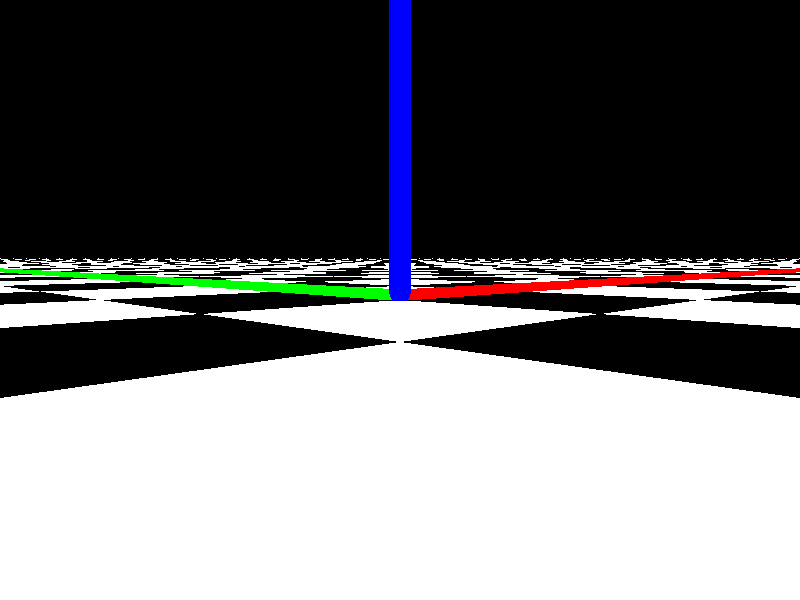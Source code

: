#include "colors.inc"
#declare lineLength = 50;
#declare lookAtRadius = 0.5;
//#declare moveX = clock  ;
#declare moveX = 0;//sin(2*pi*clock);
#declare moveZ = 0;//cos(2*pi*clock);


light_source { <20, 20, -20> color White }
plane {
        y, 0
        pigment { checker color White color Black }
}

#declare xLine = cylinder { <0,0,0> <1,0,0> 0.05 pigment { color Red} };
#declare yLine = cylinder { <0,0,0> <0,1,0> 0.05 pigment { color Blue} };
#declare zLine = cylinder { <0,0,0> <0,0,1> 0.05 pigment { color Green} };

object { xLine transform { scale <lineLength,0,0> } }
object { yLine transform { scale <0,lineLength,0> } }
object { zLine transform { scale <0,0,lineLength> } }

//--------------------------------------------------------------------------
//---------------------------   scenery objects  ---------------------------
//--------------------------------------------------------------------------
#macro Marker(Position, Color )//----------------------------------------
union{
  sphere  { <0,0,0>, 0.15 
            texture { pigment{ color Color } 
                      finish { ambient 0.1 diffuse 0.85  phong 1}
                    } // end of texture 
            translate Position  
          }  // end of sphere ----------------------------------- 
  cylinder{ <0,-0.0001,0>,<0,Position.y,0>,0.05 
            texture { pigment { color White*1.2}
                     finish  { ambient 0.15 diffuse 0.85 phong 1}
                   } // end of texture
             translate<Position.x,0,Position.z>
          } // end of cylinder

}  // end of union
#end//-----------------------------------------------------------

#declare P1 = <-2.00, 0.20, -2.00>;
#declare P2 = < 1.00, 0.20, -2.00>;
#declare P3 = < 2.00, 0.70, -1.00>;
#declare P4 = < 2.00, 1.20,  2.00>;
#declare P5 = < 0.00, 0.20,  2.00>;
#declare P6 = <-2.00, 3.20,  1.50>;
#declare P7 = <-2.00, 0.70, -1.00>;
#declare P8 = <-2.00, 0.00, -2.00>;
             
// show the Positions
//object{ Marker(P1, Red )}
//object{ Marker(P2, Orange )}
//object{ Marker(P3, Orange )}
//object{ Marker(P4, Orange )}
//object{ Marker(P5, Orange )}
//object{ Marker(P6, Orange )}
//object{ Marker(P7, Orange )}
//object{ Marker(P8, Red )}
 
#declare Spline_1 =
  spline {               

    //linear_spline   //= Straight lines are connecting the anchor points (This is default).
    //quadratic_spline// = Connecting the anchor points by a smooth curve of 2nd order.
    //cubic_spline    //= Connecting the anchor points by a more smooth curve of 3rd order.
    natural_spline  //= Connecting the anchor points by a very smooth curve of 3rd order
   -0.250, P7, // control point
    0.000, P1, // starting point
    0.125, P2,
    0.250, P3,
    0.420, P4,
    0.490, P5,
    0.780, P6,
    0.900, P7,
    1.000, P1, // end point
    1.125, P2  // control point
  }/*/ end of spline ---------------
                              
union{
 #declare Nr = 0;     // start
 #declare EndNr = 1; // end
 #while (Nr< EndNr) 

 sphere{ <0,0,0>,0.07
         scale<1,1,1>
     
	 texture{ pigment{color rgb <1-Nr/2,0.75+Nr/4,0>}
	          finish {ambient 0.15 diffuse 0.85 phong 1}
                }
                
         translate Spline_1(Nr) 
       } // end of sphere

 #declare Nr = Nr + 0.0005;  // next Nr
 #end // --------------- end of loop 

rotate<0,0,0> 
translate<0,0,0>
} */// end of union  ----------------------------------------

camera {
        location Spline_1(clock)//<5+moveX, 5, -6>
        look_at <0+moveX, 0, 0+moveZ>
}

   /*
sphere{ <0,0,0>, 0.25
        texture{
                 pigment{ color Blue}
                 finish { diffuse 0.9
                          phong 1}
               } // end of texture
   translate Spline_1(clock) //<--!!
}  // end of sphere -------------

     */
